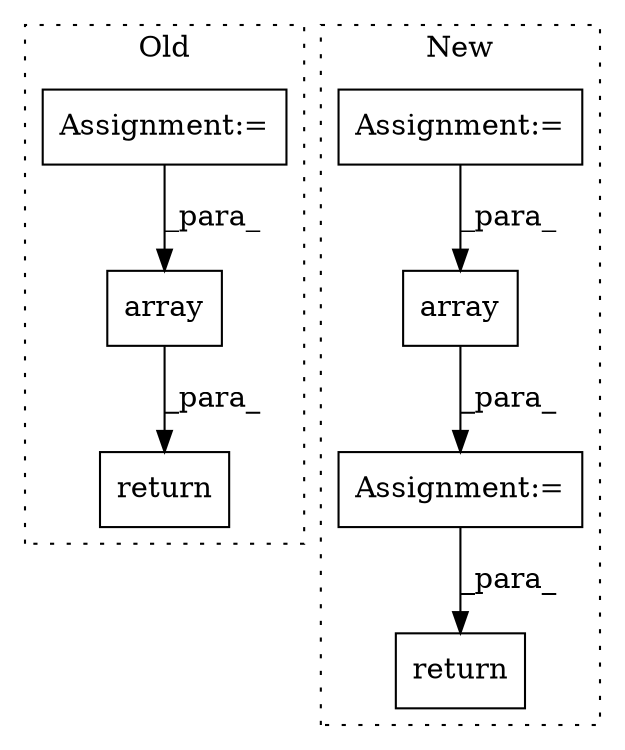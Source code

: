 digraph G {
subgraph cluster0 {
1 [label="array" a="32" s="1586,1630" l="6,1" shape="box"];
3 [label="return" a="41" s="1557" l="16" shape="box"];
5 [label="Assignment:=" a="7" s="1527" l="1" shape="box"];
label = "Old";
style="dotted";
}
subgraph cluster1 {
2 [label="return" a="41" s="2507" l="12" shape="box"];
4 [label="Assignment:=" a="7" s="1958" l="1" shape="box"];
6 [label="array" a="32" s="2278,2422" l="17,-5" shape="box"];
7 [label="Assignment:=" a="7" s="2260" l="12" shape="box"];
label = "New";
style="dotted";
}
1 -> 3 [label="_para_"];
4 -> 6 [label="_para_"];
5 -> 1 [label="_para_"];
6 -> 7 [label="_para_"];
7 -> 2 [label="_para_"];
}
